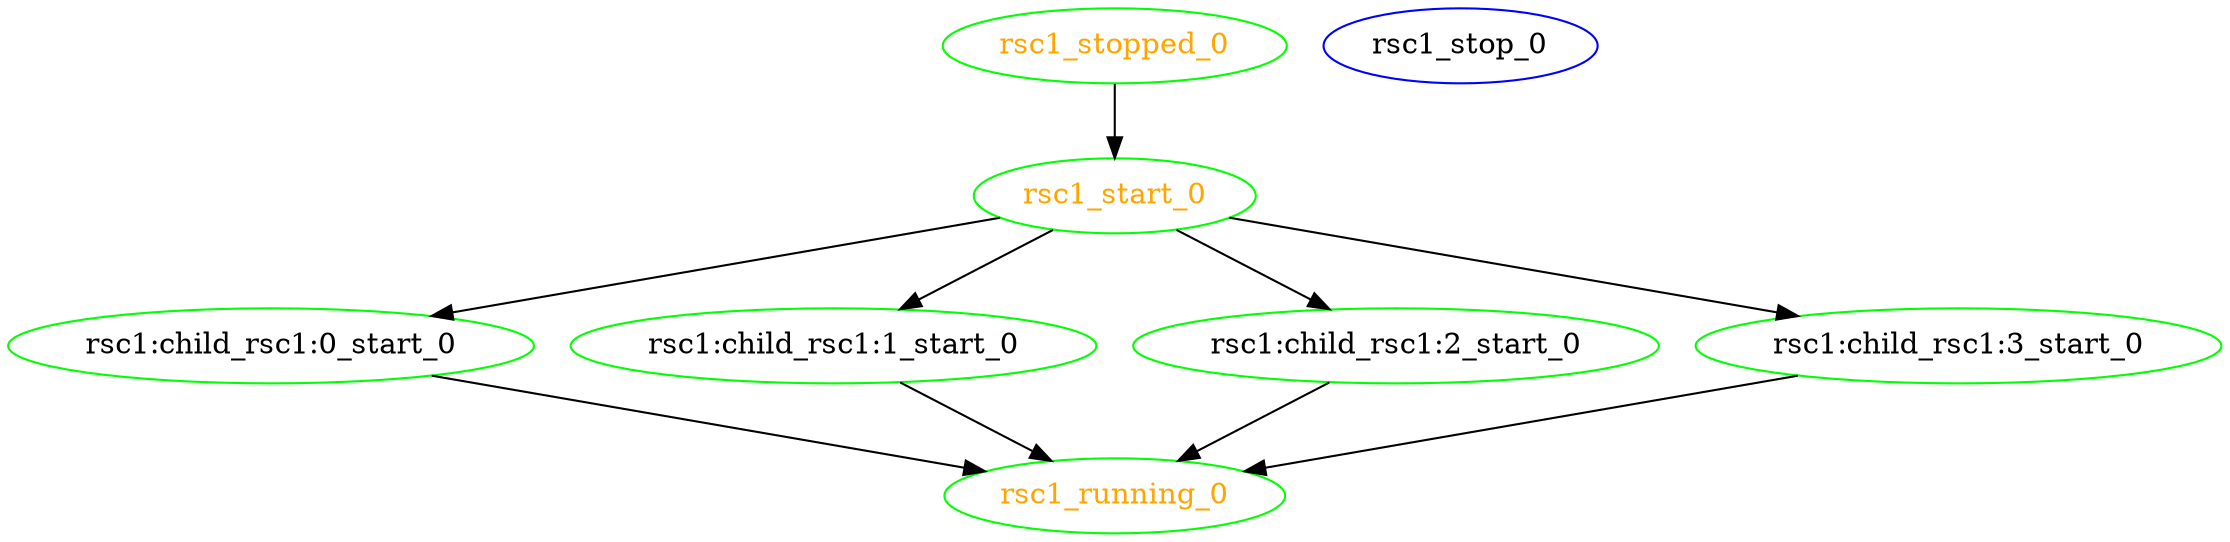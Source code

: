digraph "g" {
	size = "30,30"
"rsc1:child_rsc1:0_start_0" [ color="green" ]
"rsc1:child_rsc1:1_start_0" [ color="green" ]
"rsc1:child_rsc1:2_start_0" [ color="green" ]
"rsc1:child_rsc1:3_start_0" [ color="green" ]
"rsc1_start_0" [ color="green" fontcolor="orange" ]
"rsc1_running_0" [ color="green" fontcolor="orange" ]
"rsc1_stop_0" [ color="blue" ]
"rsc1_stopped_0" [ color="green" fontcolor="orange" ]
"rsc1_start_0" -> "rsc1:child_rsc1:0_start_0"
"rsc1_start_0" -> "rsc1:child_rsc1:1_start_0"
"rsc1_start_0" -> "rsc1:child_rsc1:2_start_0"
"rsc1_start_0" -> "rsc1:child_rsc1:3_start_0"
"rsc1_stopped_0" -> "rsc1_start_0"
"rsc1:child_rsc1:0_start_0" -> "rsc1_running_0"
"rsc1:child_rsc1:1_start_0" -> "rsc1_running_0"
"rsc1:child_rsc1:2_start_0" -> "rsc1_running_0"
"rsc1:child_rsc1:3_start_0" -> "rsc1_running_0"
}

